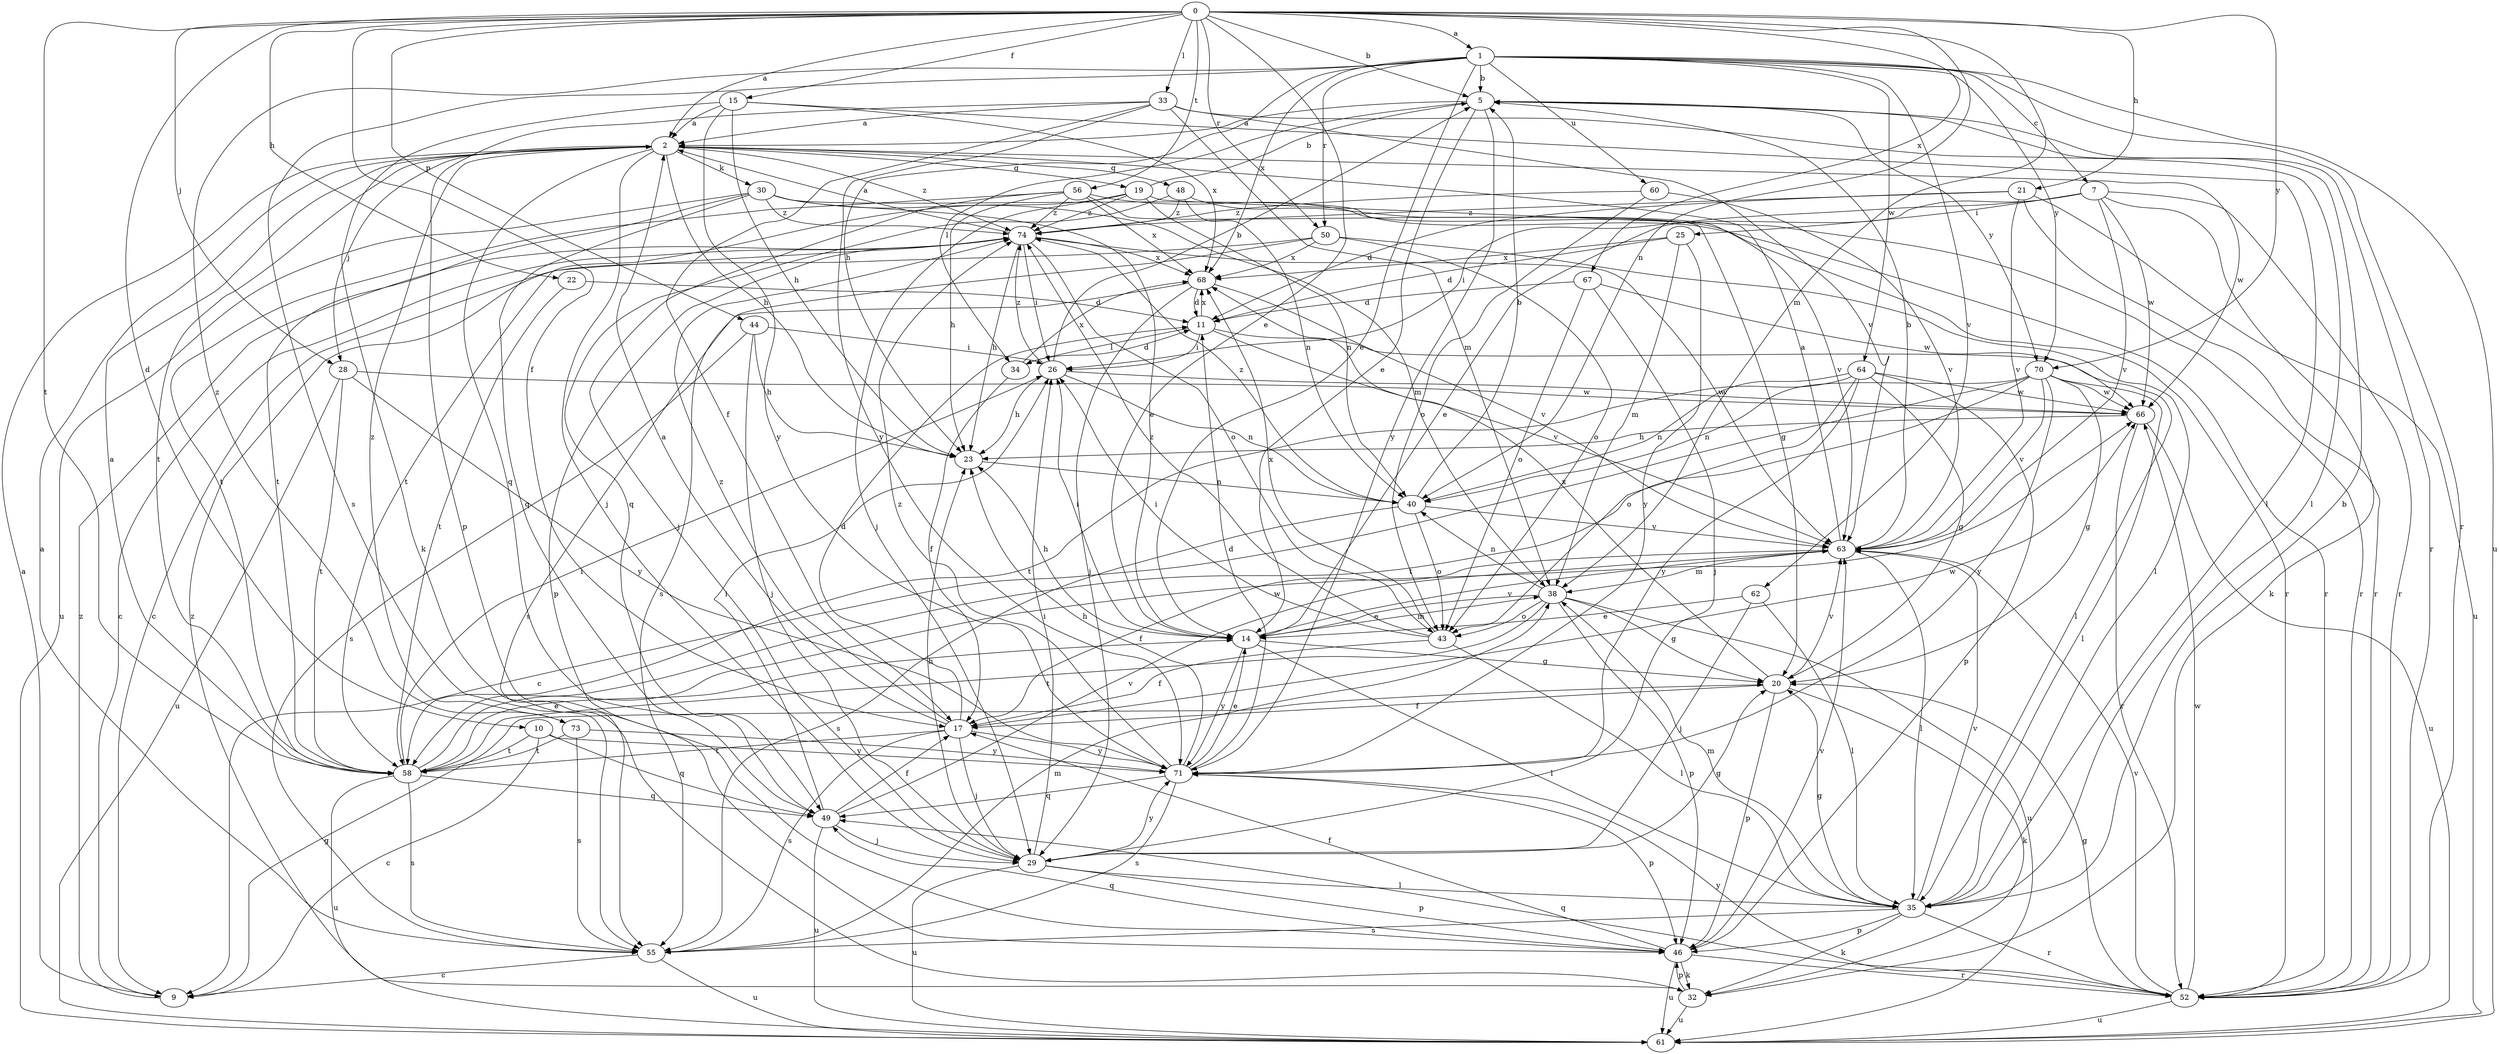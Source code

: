 strict digraph  {
0;
1;
2;
5;
7;
9;
10;
11;
14;
15;
17;
19;
20;
21;
22;
23;
25;
26;
28;
29;
30;
32;
33;
34;
35;
38;
40;
43;
44;
46;
48;
49;
50;
52;
55;
56;
58;
60;
61;
62;
63;
64;
66;
67;
68;
70;
71;
73;
74;
0 -> 1  [label=a];
0 -> 2  [label=a];
0 -> 5  [label=b];
0 -> 10  [label=d];
0 -> 14  [label=e];
0 -> 15  [label=f];
0 -> 17  [label=f];
0 -> 21  [label=h];
0 -> 22  [label=h];
0 -> 28  [label=j];
0 -> 33  [label=l];
0 -> 38  [label=m];
0 -> 40  [label=n];
0 -> 44  [label=p];
0 -> 50  [label=r];
0 -> 56  [label=t];
0 -> 58  [label=t];
0 -> 67  [label=x];
0 -> 70  [label=y];
1 -> 5  [label=b];
1 -> 7  [label=c];
1 -> 14  [label=e];
1 -> 23  [label=h];
1 -> 50  [label=r];
1 -> 52  [label=r];
1 -> 55  [label=s];
1 -> 60  [label=u];
1 -> 61  [label=u];
1 -> 62  [label=v];
1 -> 64  [label=w];
1 -> 68  [label=x];
1 -> 70  [label=y];
1 -> 73  [label=z];
2 -> 19  [label=g];
2 -> 23  [label=h];
2 -> 28  [label=j];
2 -> 29  [label=j];
2 -> 30  [label=k];
2 -> 48  [label=q];
2 -> 49  [label=q];
2 -> 58  [label=t];
2 -> 66  [label=w];
2 -> 73  [label=z];
2 -> 74  [label=z];
5 -> 2  [label=a];
5 -> 14  [label=e];
5 -> 34  [label=l];
5 -> 52  [label=r];
5 -> 70  [label=y];
5 -> 71  [label=y];
7 -> 14  [label=e];
7 -> 25  [label=i];
7 -> 26  [label=i];
7 -> 32  [label=k];
7 -> 52  [label=r];
7 -> 63  [label=v];
7 -> 66  [label=w];
9 -> 2  [label=a];
9 -> 20  [label=g];
9 -> 74  [label=z];
10 -> 9  [label=c];
10 -> 49  [label=q];
10 -> 58  [label=t];
10 -> 71  [label=y];
11 -> 26  [label=i];
11 -> 34  [label=l];
11 -> 35  [label=l];
11 -> 63  [label=v];
11 -> 68  [label=x];
14 -> 20  [label=g];
14 -> 23  [label=h];
14 -> 26  [label=i];
14 -> 35  [label=l];
14 -> 38  [label=m];
14 -> 63  [label=v];
14 -> 71  [label=y];
15 -> 2  [label=a];
15 -> 23  [label=h];
15 -> 32  [label=k];
15 -> 35  [label=l];
15 -> 68  [label=x];
15 -> 71  [label=y];
17 -> 2  [label=a];
17 -> 11  [label=d];
17 -> 29  [label=j];
17 -> 55  [label=s];
17 -> 58  [label=t];
17 -> 66  [label=w];
17 -> 71  [label=y];
17 -> 74  [label=z];
19 -> 5  [label=b];
19 -> 29  [label=j];
19 -> 40  [label=n];
19 -> 52  [label=r];
19 -> 58  [label=t];
19 -> 74  [label=z];
20 -> 17  [label=f];
20 -> 32  [label=k];
20 -> 46  [label=p];
20 -> 63  [label=v];
20 -> 68  [label=x];
21 -> 11  [label=d];
21 -> 52  [label=r];
21 -> 61  [label=u];
21 -> 63  [label=v];
21 -> 74  [label=z];
22 -> 11  [label=d];
22 -> 58  [label=t];
23 -> 40  [label=n];
25 -> 11  [label=d];
25 -> 38  [label=m];
25 -> 68  [label=x];
25 -> 71  [label=y];
26 -> 5  [label=b];
26 -> 23  [label=h];
26 -> 40  [label=n];
26 -> 66  [label=w];
26 -> 74  [label=z];
28 -> 58  [label=t];
28 -> 61  [label=u];
28 -> 66  [label=w];
28 -> 71  [label=y];
29 -> 20  [label=g];
29 -> 23  [label=h];
29 -> 26  [label=i];
29 -> 35  [label=l];
29 -> 46  [label=p];
29 -> 61  [label=u];
29 -> 71  [label=y];
30 -> 14  [label=e];
30 -> 38  [label=m];
30 -> 49  [label=q];
30 -> 52  [label=r];
30 -> 58  [label=t];
30 -> 61  [label=u];
30 -> 74  [label=z];
32 -> 46  [label=p];
32 -> 61  [label=u];
32 -> 74  [label=z];
33 -> 2  [label=a];
33 -> 17  [label=f];
33 -> 35  [label=l];
33 -> 38  [label=m];
33 -> 46  [label=p];
33 -> 63  [label=v];
33 -> 71  [label=y];
34 -> 11  [label=d];
34 -> 17  [label=f];
34 -> 68  [label=x];
35 -> 5  [label=b];
35 -> 20  [label=g];
35 -> 32  [label=k];
35 -> 38  [label=m];
35 -> 46  [label=p];
35 -> 52  [label=r];
35 -> 55  [label=s];
35 -> 63  [label=v];
38 -> 14  [label=e];
38 -> 20  [label=g];
38 -> 40  [label=n];
38 -> 43  [label=o];
38 -> 46  [label=p];
38 -> 58  [label=t];
38 -> 61  [label=u];
40 -> 5  [label=b];
40 -> 43  [label=o];
40 -> 55  [label=s];
40 -> 63  [label=v];
40 -> 74  [label=z];
43 -> 17  [label=f];
43 -> 26  [label=i];
43 -> 35  [label=l];
43 -> 68  [label=x];
43 -> 74  [label=z];
44 -> 23  [label=h];
44 -> 26  [label=i];
44 -> 29  [label=j];
44 -> 55  [label=s];
46 -> 17  [label=f];
46 -> 32  [label=k];
46 -> 49  [label=q];
46 -> 52  [label=r];
46 -> 61  [label=u];
46 -> 63  [label=v];
48 -> 40  [label=n];
48 -> 49  [label=q];
48 -> 63  [label=v];
48 -> 74  [label=z];
49 -> 17  [label=f];
49 -> 26  [label=i];
49 -> 29  [label=j];
49 -> 61  [label=u];
49 -> 63  [label=v];
50 -> 9  [label=c];
50 -> 35  [label=l];
50 -> 43  [label=o];
50 -> 55  [label=s];
50 -> 68  [label=x];
52 -> 20  [label=g];
52 -> 49  [label=q];
52 -> 61  [label=u];
52 -> 63  [label=v];
52 -> 66  [label=w];
52 -> 71  [label=y];
55 -> 2  [label=a];
55 -> 9  [label=c];
55 -> 38  [label=m];
55 -> 61  [label=u];
56 -> 20  [label=g];
56 -> 23  [label=h];
56 -> 29  [label=j];
56 -> 52  [label=r];
56 -> 58  [label=t];
56 -> 68  [label=x];
56 -> 74  [label=z];
58 -> 2  [label=a];
58 -> 14  [label=e];
58 -> 26  [label=i];
58 -> 49  [label=q];
58 -> 55  [label=s];
58 -> 61  [label=u];
58 -> 66  [label=w];
60 -> 43  [label=o];
60 -> 63  [label=v];
60 -> 74  [label=z];
62 -> 14  [label=e];
62 -> 29  [label=j];
62 -> 35  [label=l];
63 -> 2  [label=a];
63 -> 5  [label=b];
63 -> 17  [label=f];
63 -> 35  [label=l];
63 -> 38  [label=m];
64 -> 20  [label=g];
64 -> 40  [label=n];
64 -> 43  [label=o];
64 -> 46  [label=p];
64 -> 58  [label=t];
64 -> 66  [label=w];
64 -> 71  [label=y];
66 -> 23  [label=h];
66 -> 52  [label=r];
66 -> 61  [label=u];
67 -> 11  [label=d];
67 -> 29  [label=j];
67 -> 43  [label=o];
67 -> 66  [label=w];
68 -> 11  [label=d];
68 -> 29  [label=j];
68 -> 55  [label=s];
68 -> 63  [label=v];
70 -> 9  [label=c];
70 -> 20  [label=g];
70 -> 35  [label=l];
70 -> 40  [label=n];
70 -> 58  [label=t];
70 -> 63  [label=v];
70 -> 66  [label=w];
70 -> 71  [label=y];
71 -> 11  [label=d];
71 -> 14  [label=e];
71 -> 23  [label=h];
71 -> 46  [label=p];
71 -> 49  [label=q];
71 -> 55  [label=s];
71 -> 74  [label=z];
73 -> 55  [label=s];
73 -> 58  [label=t];
73 -> 71  [label=y];
74 -> 2  [label=a];
74 -> 9  [label=c];
74 -> 23  [label=h];
74 -> 26  [label=i];
74 -> 43  [label=o];
74 -> 46  [label=p];
74 -> 63  [label=v];
74 -> 68  [label=x];
}
